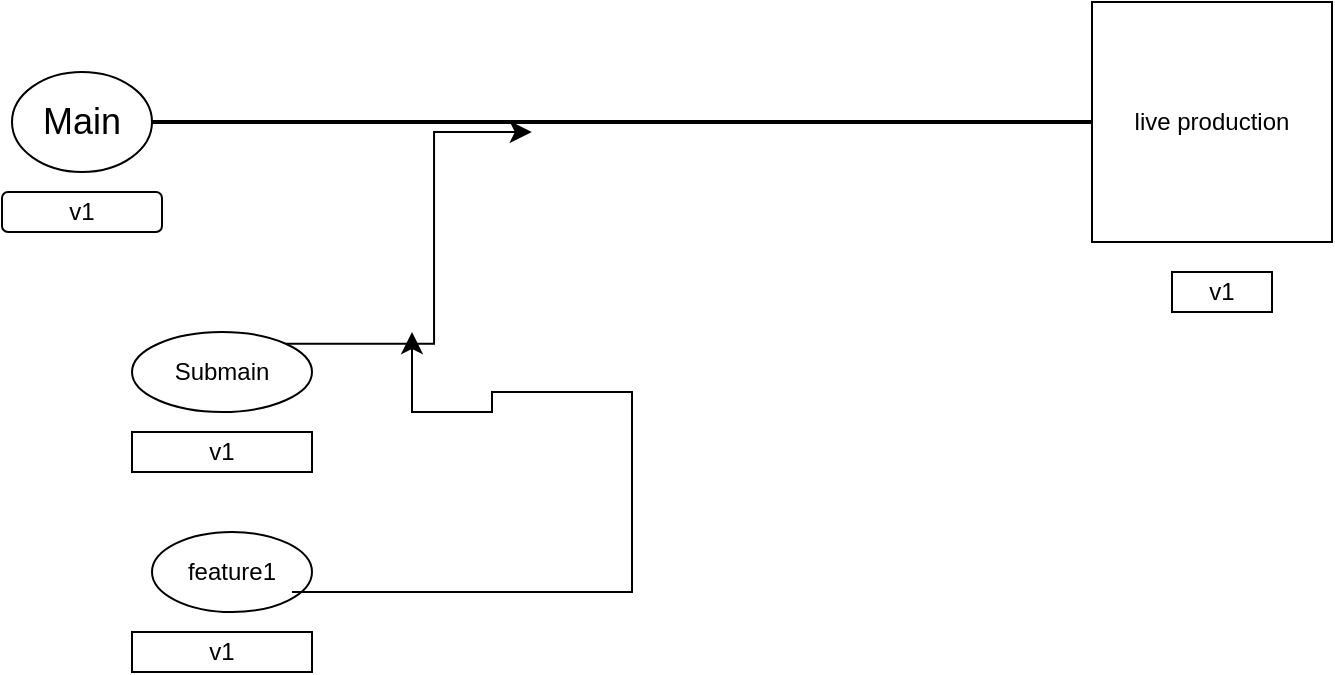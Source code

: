 <mxfile version="22.0.5" type="github">
  <diagram name="Page-1" id="aurkfMA4m3D6PzI0fSZA">
    <mxGraphModel dx="954" dy="610" grid="1" gridSize="10" guides="1" tooltips="1" connect="1" arrows="1" fold="1" page="1" pageScale="1" pageWidth="850" pageHeight="1100" math="0" shadow="0">
      <root>
        <mxCell id="0" />
        <mxCell id="1" parent="0" />
        <mxCell id="tl2AlbjSF0EqfrfDkzAo-2" value="&lt;span style=&quot;font-size: 18px;&quot;&gt;Main&lt;/span&gt;" style="ellipse;whiteSpace=wrap;html=1;" vertex="1" parent="1">
          <mxGeometry x="110" y="130" width="70" height="50" as="geometry" />
        </mxCell>
        <mxCell id="tl2AlbjSF0EqfrfDkzAo-3" value="" style="line;strokeWidth=2;html=1;" vertex="1" parent="1">
          <mxGeometry x="180" y="150" width="470" height="10" as="geometry" />
        </mxCell>
        <mxCell id="tl2AlbjSF0EqfrfDkzAo-4" value="Submain" style="ellipse;whiteSpace=wrap;html=1;" vertex="1" parent="1">
          <mxGeometry x="170" y="260" width="90" height="40" as="geometry" />
        </mxCell>
        <mxCell id="tl2AlbjSF0EqfrfDkzAo-7" value="" style="edgeStyle=elbowEdgeStyle;elbow=horizontal;endArrow=classic;html=1;curved=0;rounded=0;endSize=8;startSize=8;exitX=1;exitY=0;exitDx=0;exitDy=0;entryX=0.404;entryY=1;entryDx=0;entryDy=0;entryPerimeter=0;" edge="1" parent="1" source="tl2AlbjSF0EqfrfDkzAo-4" target="tl2AlbjSF0EqfrfDkzAo-3">
          <mxGeometry width="50" height="50" relative="1" as="geometry">
            <mxPoint x="230.0" y="279" as="sourcePoint" />
            <mxPoint x="321.03" y="170" as="targetPoint" />
            <Array as="points">
              <mxPoint x="321.03" y="200" />
              <mxPoint x="381.03" y="190" />
              <mxPoint x="301.03" y="170" />
            </Array>
          </mxGeometry>
        </mxCell>
        <mxCell id="tl2AlbjSF0EqfrfDkzAo-8" value="feature1" style="ellipse;whiteSpace=wrap;html=1;" vertex="1" parent="1">
          <mxGeometry x="180" y="360" width="80" height="40" as="geometry" />
        </mxCell>
        <mxCell id="tl2AlbjSF0EqfrfDkzAo-9" value="" style="edgeStyle=segmentEdgeStyle;endArrow=classic;html=1;curved=0;rounded=0;endSize=8;startSize=8;exitX=0.75;exitY=0;exitDx=0;exitDy=0;exitPerimeter=0;" edge="1" parent="1">
          <mxGeometry width="50" height="50" relative="1" as="geometry">
            <mxPoint x="250" y="390" as="sourcePoint" />
            <mxPoint x="310" y="260" as="targetPoint" />
            <Array as="points">
              <mxPoint x="420" y="390" />
              <mxPoint x="420" y="290" />
              <mxPoint x="350" y="290" />
              <mxPoint x="350" y="300" />
            </Array>
          </mxGeometry>
        </mxCell>
        <mxCell id="tl2AlbjSF0EqfrfDkzAo-10" value="live production" style="whiteSpace=wrap;html=1;aspect=fixed;" vertex="1" parent="1">
          <mxGeometry x="650" y="95" width="120" height="120" as="geometry" />
        </mxCell>
        <mxCell id="tl2AlbjSF0EqfrfDkzAo-12" value="v1" style="rounded=1;whiteSpace=wrap;html=1;" vertex="1" parent="1">
          <mxGeometry x="105" y="190" width="80" height="20" as="geometry" />
        </mxCell>
        <mxCell id="tl2AlbjSF0EqfrfDkzAo-13" value="v1" style="rounded=0;whiteSpace=wrap;html=1;" vertex="1" parent="1">
          <mxGeometry x="170" y="310" width="90" height="20" as="geometry" />
        </mxCell>
        <mxCell id="tl2AlbjSF0EqfrfDkzAo-14" value="v1" style="rounded=0;whiteSpace=wrap;html=1;" vertex="1" parent="1">
          <mxGeometry x="170" y="410" width="90" height="20" as="geometry" />
        </mxCell>
        <mxCell id="tl2AlbjSF0EqfrfDkzAo-15" value="v1" style="rounded=0;whiteSpace=wrap;html=1;" vertex="1" parent="1">
          <mxGeometry x="690" y="230" width="50" height="20" as="geometry" />
        </mxCell>
      </root>
    </mxGraphModel>
  </diagram>
</mxfile>
